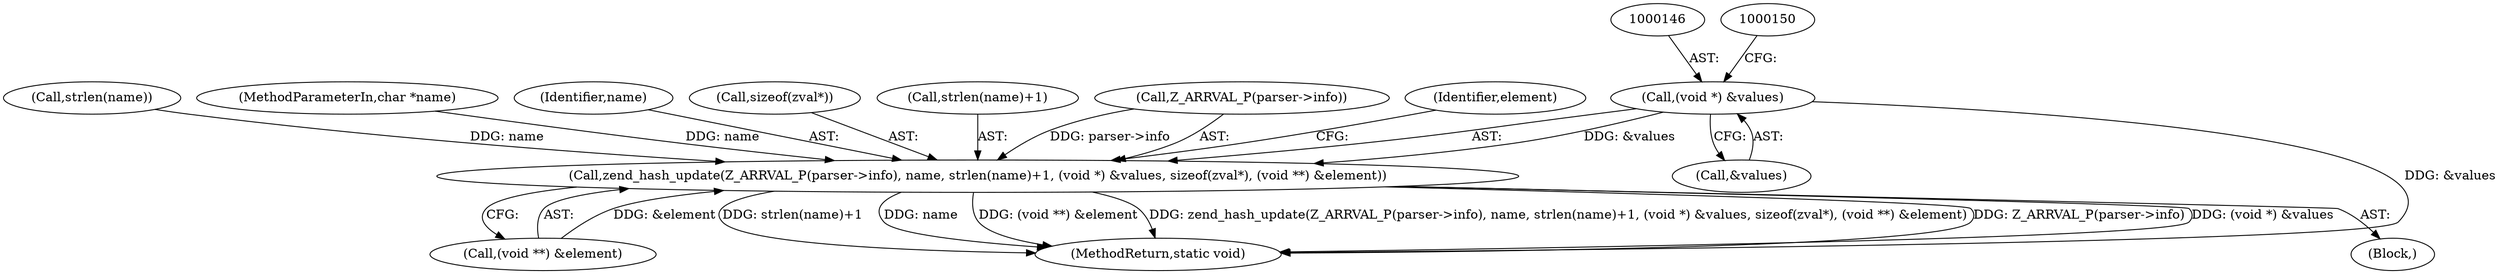 digraph "0_php_dccda88f27a084bcbbb30198ace12b4e7ae961cc_3@pointer" {
"1000145" [label="(Call,(void *) &values)"];
"1000135" [label="(Call,zend_hash_update(Z_ARRVAL_P(parser->info), name, strlen(name)+1, (void *) &values, sizeof(zval*), (void **) &element))"];
"1000151" [label="(Call,(void **) &element)"];
"1000157" [label="(Identifier,element)"];
"1000142" [label="(Call,strlen(name))"];
"1000102" [label="(MethodParameterIn,char *name)"];
"1000145" [label="(Call,(void *) &values)"];
"1000140" [label="(Identifier,name)"];
"1000135" [label="(Call,zend_hash_update(Z_ARRVAL_P(parser->info), name, strlen(name)+1, (void *) &values, sizeof(zval*), (void **) &element))"];
"1000165" [label="(MethodReturn,static void)"];
"1000149" [label="(Call,sizeof(zval*))"];
"1000130" [label="(Block,)"];
"1000141" [label="(Call,strlen(name)+1)"];
"1000136" [label="(Call,Z_ARRVAL_P(parser->info))"];
"1000147" [label="(Call,&values)"];
"1000145" -> "1000135"  [label="AST: "];
"1000145" -> "1000147"  [label="CFG: "];
"1000146" -> "1000145"  [label="AST: "];
"1000147" -> "1000145"  [label="AST: "];
"1000150" -> "1000145"  [label="CFG: "];
"1000145" -> "1000165"  [label="DDG: &values"];
"1000145" -> "1000135"  [label="DDG: &values"];
"1000135" -> "1000130"  [label="AST: "];
"1000135" -> "1000151"  [label="CFG: "];
"1000136" -> "1000135"  [label="AST: "];
"1000140" -> "1000135"  [label="AST: "];
"1000141" -> "1000135"  [label="AST: "];
"1000149" -> "1000135"  [label="AST: "];
"1000151" -> "1000135"  [label="AST: "];
"1000157" -> "1000135"  [label="CFG: "];
"1000135" -> "1000165"  [label="DDG: strlen(name)+1"];
"1000135" -> "1000165"  [label="DDG: name"];
"1000135" -> "1000165"  [label="DDG: (void **) &element"];
"1000135" -> "1000165"  [label="DDG: zend_hash_update(Z_ARRVAL_P(parser->info), name, strlen(name)+1, (void *) &values, sizeof(zval*), (void **) &element)"];
"1000135" -> "1000165"  [label="DDG: Z_ARRVAL_P(parser->info)"];
"1000135" -> "1000165"  [label="DDG: (void *) &values"];
"1000136" -> "1000135"  [label="DDG: parser->info"];
"1000142" -> "1000135"  [label="DDG: name"];
"1000102" -> "1000135"  [label="DDG: name"];
"1000151" -> "1000135"  [label="DDG: &element"];
}
